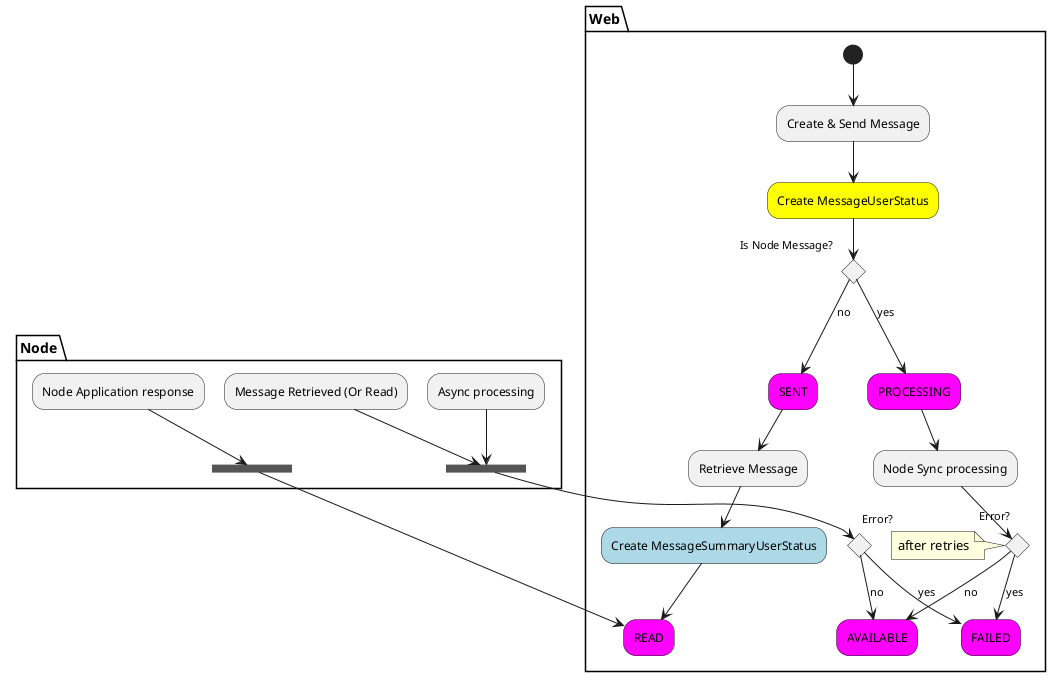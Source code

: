 @startuml

skinparam activity {
  BackgroundColor<< Status >> Magenta
  BackgroundColor<< MessageUserStatus >> Yellow
  BackgroundColor<< MessageSummaryUserStatus >> LightBlue
}

partition Web {
    (*) --> "Create & Send Message"
    --> "Create MessageUserStatus" << MessageUserStatus >>

    if "Is Node Message?" then
        -->[yes] "PROCESSING" << Status >>
        --> "Node Sync processing"
        --> if "Error?" then
                note left: after retries
                -->[yes] "FAILED" << Status >>
            else
                -->[no] "AVAILABLE" << Status >>
            endif
    else
        -->[no] "SENT" << Status >>
        --> "Retrieve Message"
        --> "Create MessageSummaryUserStatus" << MessageSummaryUserStatus >>
        --> "READ" << Status >>
    endif
}


partition Node {
    "Async processing" --> === S3 ===
}

partition Node {
    "Message Retrieved (Or Read)" --> === S3 ===
}

partition Node {
    "Node Application response" --> === S1 ===
}

partition Web {
    === S1 === -->  "READ"
}

partition Web {
    === S3 === -->  if "Error?" then
        -->[yes] "FAILED" << Status >>
    else
        -->[no] "AVAILABLE" << Status >>
    endif
}

@enduml
